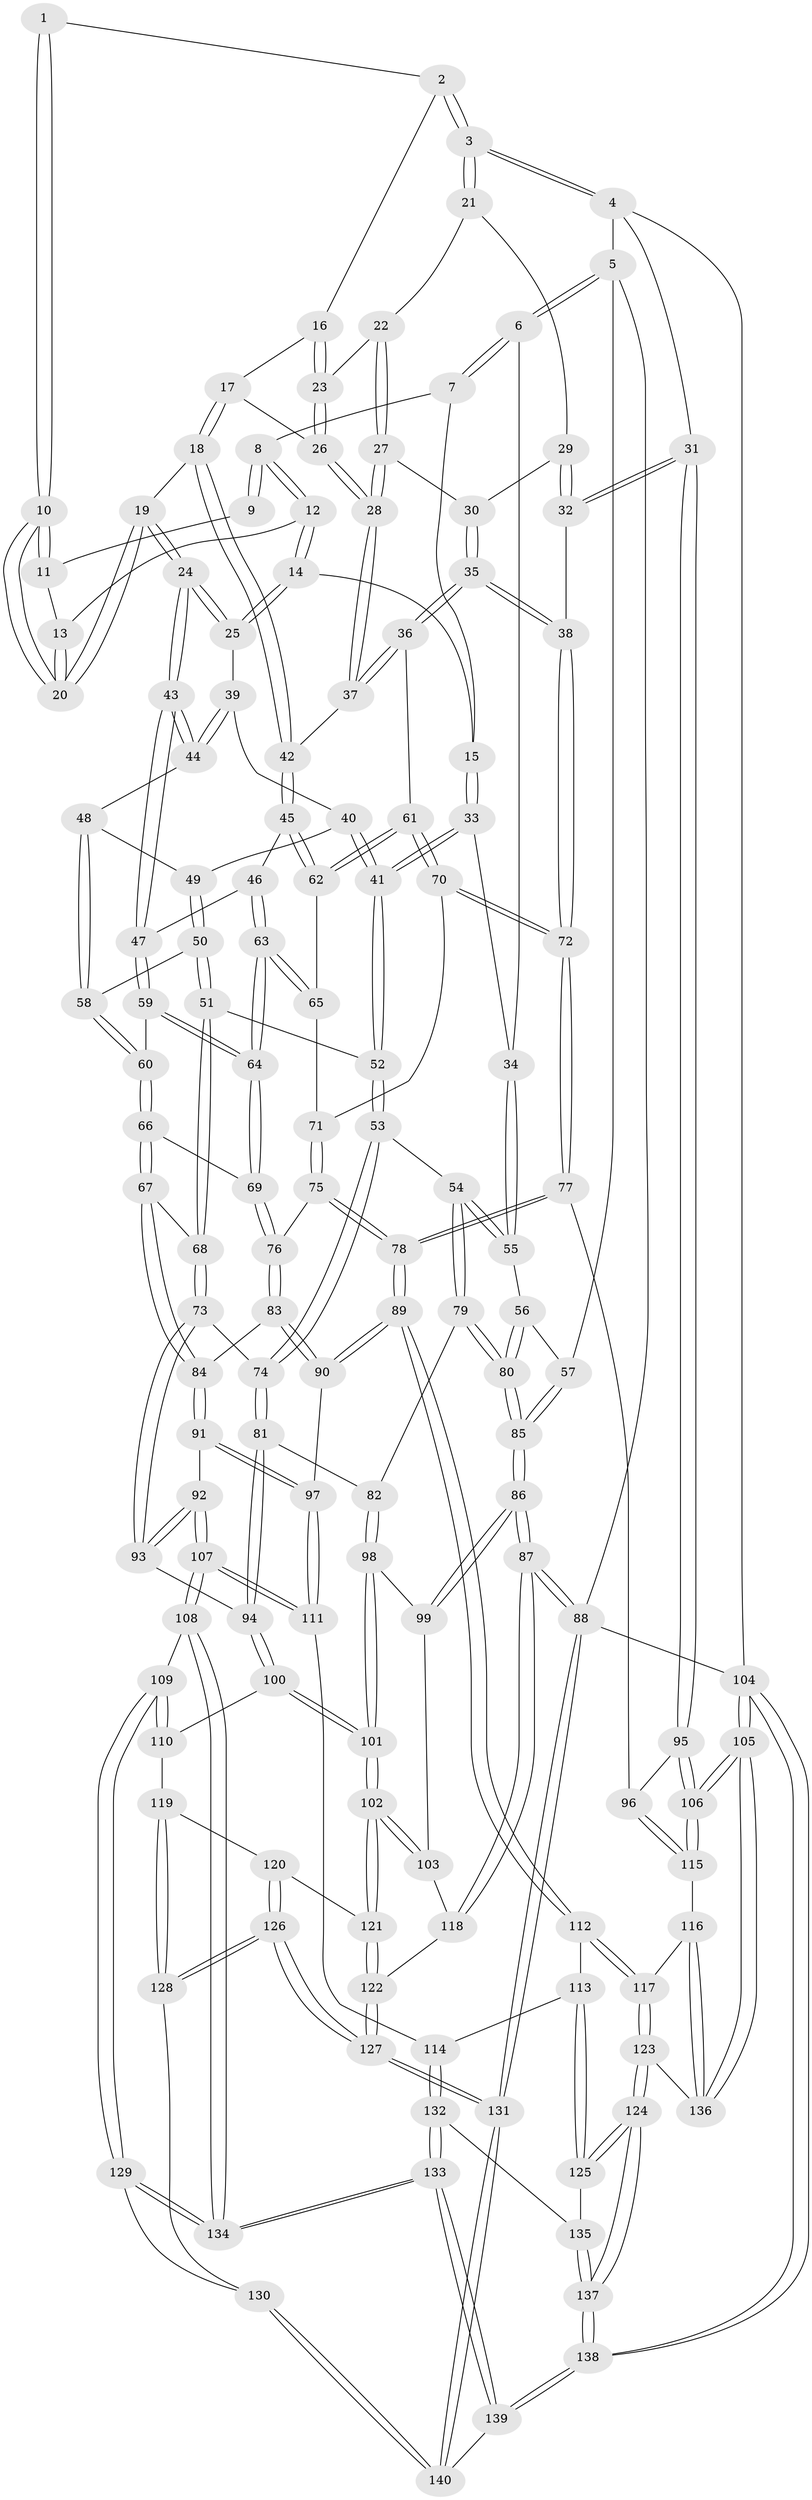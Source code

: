 // Generated by graph-tools (version 1.1) at 2025/16/03/09/25 04:16:49]
// undirected, 140 vertices, 347 edges
graph export_dot {
graph [start="1"]
  node [color=gray90,style=filled];
  1 [pos="+0.6881972841385361+0"];
  2 [pos="+0.8558922427997603+0"];
  3 [pos="+1+0"];
  4 [pos="+1+0"];
  5 [pos="+0+0"];
  6 [pos="+0+0"];
  7 [pos="+0.3363078735853256+0"];
  8 [pos="+0.36179315448862015+0"];
  9 [pos="+0.5590940784048622+0"];
  10 [pos="+0.6222611373868744+0.05721629406273921"];
  11 [pos="+0.5518162510837087+0.022843008248449773"];
  12 [pos="+0.4730007209647212+0.06249690590497127"];
  13 [pos="+0.5150638876968076+0.05894379582411827"];
  14 [pos="+0.45318236714613885+0.11557098863284652"];
  15 [pos="+0.37337715258487947+0.11704575895109634"];
  16 [pos="+0.7739706084758896+0.019295083859934854"];
  17 [pos="+0.7555624439506817+0.054086687402771075"];
  18 [pos="+0.6654033197773839+0.1513306155908845"];
  19 [pos="+0.6421066283396721+0.14813865967754516"];
  20 [pos="+0.6339386392549416+0.1311169311425421"];
  21 [pos="+0.9903222962353941+0.009814565761786149"];
  22 [pos="+0.8885571838189879+0.10106470995256668"];
  23 [pos="+0.8558685210582563+0.11945237762882771"];
  24 [pos="+0.5796034119077409+0.1919729957694005"];
  25 [pos="+0.4557109680070362+0.1199741200006828"];
  26 [pos="+0.8314392213386896+0.16709118272660023"];
  27 [pos="+0.9025320851594139+0.16132693336004492"];
  28 [pos="+0.8260022568445737+0.20848221123386187"];
  29 [pos="+0.9650985962758207+0.10100724301289571"];
  30 [pos="+0.9372791732873151+0.15773756607944495"];
  31 [pos="+1+0.41539008408261857"];
  32 [pos="+1+0.3759330216916182"];
  33 [pos="+0.2902257434369642+0.16927259299947994"];
  34 [pos="+0.19866516477052482+0.1402175973381982"];
  35 [pos="+0.9713352145894821+0.3489465739420077"];
  36 [pos="+0.8762940589166184+0.3201404628944808"];
  37 [pos="+0.8185671988336145+0.22752323247651535"];
  38 [pos="+1+0.3731717444488884"];
  39 [pos="+0.4381708420749849+0.20137065548737493"];
  40 [pos="+0.4132317213054791+0.2248775223221698"];
  41 [pos="+0.33317701168903846+0.227365412698096"];
  42 [pos="+0.7113144244611118+0.1968367713548219"];
  43 [pos="+0.5600353452103594+0.2354353486649877"];
  44 [pos="+0.5403582503603542+0.24457671750922724"];
  45 [pos="+0.6855212429953563+0.2997518138658091"];
  46 [pos="+0.6513536100290436+0.31060582690897853"];
  47 [pos="+0.5672857761510811+0.24884908766143468"];
  48 [pos="+0.5292416578672857+0.2546381387170833"];
  49 [pos="+0.4242264811837247+0.24084364639578326"];
  50 [pos="+0.45374256618095593+0.31983617158903543"];
  51 [pos="+0.3656670746749044+0.3647543051333505"];
  52 [pos="+0.33922775950518697+0.3487634138121348"];
  53 [pos="+0.2125517891940324+0.3798211928928059"];
  54 [pos="+0.1567787716839987+0.3588822122879803"];
  55 [pos="+0.15623567566396426+0.3580851747633371"];
  56 [pos="+0.10007590674449614+0.345648616544573"];
  57 [pos="+0+0.17509792784152936"];
  58 [pos="+0.47407246731371955+0.31894734699456484"];
  59 [pos="+0.5798199200503478+0.3736500272312288"];
  60 [pos="+0.4795245101172093+0.32587292264050344"];
  61 [pos="+0.7926849756798577+0.36701977083217363"];
  62 [pos="+0.7303145308984025+0.3493116499346567"];
  63 [pos="+0.6056173951916637+0.40226845637868247"];
  64 [pos="+0.5993444872315391+0.4056319435086902"];
  65 [pos="+0.6492321166795776+0.3993570382628763"];
  66 [pos="+0.49884612770087317+0.420112595218247"];
  67 [pos="+0.422716832884376+0.46326439964812055"];
  68 [pos="+0.4016929816076183+0.4618662649530241"];
  69 [pos="+0.5903925114107479+0.42548302349259726"];
  70 [pos="+0.7785103392140909+0.40017713204488387"];
  71 [pos="+0.7082598272589474+0.43471601803921645"];
  72 [pos="+0.7825817840756648+0.5660838439866104"];
  73 [pos="+0.3934389991097385+0.47387276728548877"];
  74 [pos="+0.2520655884924034+0.48498285644382877"];
  75 [pos="+0.6967465884662822+0.4891209310738603"];
  76 [pos="+0.5916852713125618+0.43537146208165783"];
  77 [pos="+0.7613570202381297+0.6076388497626879"];
  78 [pos="+0.7583655829921179+0.6102164518012079"];
  79 [pos="+0.09124634463141153+0.517404284642893"];
  80 [pos="+0+0.5347308944333448"];
  81 [pos="+0.23406862188730243+0.5622330733311466"];
  82 [pos="+0.16291478799881776+0.5895438544358625"];
  83 [pos="+0.5672955859230713+0.5468364072277762"];
  84 [pos="+0.5376234689500982+0.5483093192912802"];
  85 [pos="+0+0.5585794967291139"];
  86 [pos="+0+0.578222381738681"];
  87 [pos="+0+0.7450067893744493"];
  88 [pos="+0+1"];
  89 [pos="+0.7425850339020323+0.6351792744285707"];
  90 [pos="+0.6118254856991958+0.5912243260542464"];
  91 [pos="+0.46025824775781754+0.609179109376305"];
  92 [pos="+0.36504143316843735+0.6213327122621274"];
  93 [pos="+0.3634561397758+0.6205665396648032"];
  94 [pos="+0.3597694184968533+0.6214306880787975"];
  95 [pos="+1+0.44794306992736405"];
  96 [pos="+0.9741992214569651+0.5987086629559445"];
  97 [pos="+0.526624560937371+0.6908013365256058"];
  98 [pos="+0.1590791704820587+0.6086471692090262"];
  99 [pos="+0.06149431939466888+0.6643291962197327"];
  100 [pos="+0.31288460689894404+0.6822255781822358"];
  101 [pos="+0.19466969487303928+0.7293279741775889"];
  102 [pos="+0.19170038571990586+0.7382923673278101"];
  103 [pos="+0.07304234030223608+0.7183814420874234"];
  104 [pos="+1+1"];
  105 [pos="+1+1"];
  106 [pos="+1+0.8560221234477046"];
  107 [pos="+0.4703932816732324+0.7951186298653916"];
  108 [pos="+0.468660360470139+0.7974283259257532"];
  109 [pos="+0.36465391138762415+0.809292224002842"];
  110 [pos="+0.3298414779090096+0.7702878406323157"];
  111 [pos="+0.5140973779155014+0.7770746533834862"];
  112 [pos="+0.7478289785876074+0.6922443125624759"];
  113 [pos="+0.7375490986991917+0.7028480710377979"];
  114 [pos="+0.6268666482790989+0.7946340506741502"];
  115 [pos="+0.9194555854321135+0.7770134424298337"];
  116 [pos="+0.8840917683859302+0.78577387845164"];
  117 [pos="+0.8694301351161706+0.7857743709283799"];
  118 [pos="+0.036585834506815594+0.7672070011721314"];
  119 [pos="+0.21081537357838392+0.7827332678713126"];
  120 [pos="+0.2014816659894437+0.7736142262747564"];
  121 [pos="+0.1922364588947704+0.76172299909016"];
  122 [pos="+0.09309560144649834+0.8255904233686867"];
  123 [pos="+0.8054747958068328+0.9458609112355857"];
  124 [pos="+0.7946929589171241+0.9583889083447483"];
  125 [pos="+0.7409222748882004+0.9033626136483076"];
  126 [pos="+0.11808308383018401+0.989822385458741"];
  127 [pos="+0.04915837308788078+1"];
  128 [pos="+0.2631840086655009+0.8759324113395327"];
  129 [pos="+0.30360061154516077+0.8716845130213359"];
  130 [pos="+0.284549577215612+0.8805352259806905"];
  131 [pos="+0+1"];
  132 [pos="+0.6360941280470607+0.8455241598614206"];
  133 [pos="+0.49436514897414024+1"];
  134 [pos="+0.4660071678472146+0.9563709789403131"];
  135 [pos="+0.6419420898326943+0.8515044120165253"];
  136 [pos="+0.9535960939299662+0.9465375773385992"];
  137 [pos="+0.7387199714626013+1"];
  138 [pos="+0.7256430383585765+1"];
  139 [pos="+0.4926796823045537+1"];
  140 [pos="+0.39347146837154273+1"];
  1 -- 2;
  1 -- 10;
  1 -- 10;
  2 -- 3;
  2 -- 3;
  2 -- 16;
  3 -- 4;
  3 -- 4;
  3 -- 21;
  3 -- 21;
  4 -- 5;
  4 -- 31;
  4 -- 104;
  5 -- 6;
  5 -- 6;
  5 -- 57;
  5 -- 88;
  6 -- 7;
  6 -- 7;
  6 -- 34;
  7 -- 8;
  7 -- 15;
  8 -- 9;
  8 -- 9;
  8 -- 12;
  8 -- 12;
  9 -- 11;
  10 -- 11;
  10 -- 11;
  10 -- 20;
  10 -- 20;
  11 -- 13;
  12 -- 13;
  12 -- 14;
  12 -- 14;
  13 -- 20;
  13 -- 20;
  14 -- 15;
  14 -- 25;
  14 -- 25;
  15 -- 33;
  15 -- 33;
  16 -- 17;
  16 -- 23;
  16 -- 23;
  17 -- 18;
  17 -- 18;
  17 -- 26;
  18 -- 19;
  18 -- 42;
  18 -- 42;
  19 -- 20;
  19 -- 20;
  19 -- 24;
  19 -- 24;
  21 -- 22;
  21 -- 29;
  22 -- 23;
  22 -- 27;
  22 -- 27;
  23 -- 26;
  23 -- 26;
  24 -- 25;
  24 -- 25;
  24 -- 43;
  24 -- 43;
  25 -- 39;
  26 -- 28;
  26 -- 28;
  27 -- 28;
  27 -- 28;
  27 -- 30;
  28 -- 37;
  28 -- 37;
  29 -- 30;
  29 -- 32;
  29 -- 32;
  30 -- 35;
  30 -- 35;
  31 -- 32;
  31 -- 32;
  31 -- 95;
  31 -- 95;
  32 -- 38;
  33 -- 34;
  33 -- 41;
  33 -- 41;
  34 -- 55;
  34 -- 55;
  35 -- 36;
  35 -- 36;
  35 -- 38;
  35 -- 38;
  36 -- 37;
  36 -- 37;
  36 -- 61;
  37 -- 42;
  38 -- 72;
  38 -- 72;
  39 -- 40;
  39 -- 44;
  39 -- 44;
  40 -- 41;
  40 -- 41;
  40 -- 49;
  41 -- 52;
  41 -- 52;
  42 -- 45;
  42 -- 45;
  43 -- 44;
  43 -- 44;
  43 -- 47;
  43 -- 47;
  44 -- 48;
  45 -- 46;
  45 -- 62;
  45 -- 62;
  46 -- 47;
  46 -- 63;
  46 -- 63;
  47 -- 59;
  47 -- 59;
  48 -- 49;
  48 -- 58;
  48 -- 58;
  49 -- 50;
  49 -- 50;
  50 -- 51;
  50 -- 51;
  50 -- 58;
  51 -- 52;
  51 -- 68;
  51 -- 68;
  52 -- 53;
  52 -- 53;
  53 -- 54;
  53 -- 74;
  53 -- 74;
  54 -- 55;
  54 -- 55;
  54 -- 79;
  54 -- 79;
  55 -- 56;
  56 -- 57;
  56 -- 80;
  56 -- 80;
  57 -- 85;
  57 -- 85;
  58 -- 60;
  58 -- 60;
  59 -- 60;
  59 -- 64;
  59 -- 64;
  60 -- 66;
  60 -- 66;
  61 -- 62;
  61 -- 62;
  61 -- 70;
  61 -- 70;
  62 -- 65;
  63 -- 64;
  63 -- 64;
  63 -- 65;
  63 -- 65;
  64 -- 69;
  64 -- 69;
  65 -- 71;
  66 -- 67;
  66 -- 67;
  66 -- 69;
  67 -- 68;
  67 -- 84;
  67 -- 84;
  68 -- 73;
  68 -- 73;
  69 -- 76;
  69 -- 76;
  70 -- 71;
  70 -- 72;
  70 -- 72;
  71 -- 75;
  71 -- 75;
  72 -- 77;
  72 -- 77;
  73 -- 74;
  73 -- 93;
  73 -- 93;
  74 -- 81;
  74 -- 81;
  75 -- 76;
  75 -- 78;
  75 -- 78;
  76 -- 83;
  76 -- 83;
  77 -- 78;
  77 -- 78;
  77 -- 96;
  78 -- 89;
  78 -- 89;
  79 -- 80;
  79 -- 80;
  79 -- 82;
  80 -- 85;
  80 -- 85;
  81 -- 82;
  81 -- 94;
  81 -- 94;
  82 -- 98;
  82 -- 98;
  83 -- 84;
  83 -- 90;
  83 -- 90;
  84 -- 91;
  84 -- 91;
  85 -- 86;
  85 -- 86;
  86 -- 87;
  86 -- 87;
  86 -- 99;
  86 -- 99;
  87 -- 88;
  87 -- 88;
  87 -- 118;
  87 -- 118;
  88 -- 131;
  88 -- 131;
  88 -- 104;
  89 -- 90;
  89 -- 90;
  89 -- 112;
  89 -- 112;
  90 -- 97;
  91 -- 92;
  91 -- 97;
  91 -- 97;
  92 -- 93;
  92 -- 93;
  92 -- 107;
  92 -- 107;
  93 -- 94;
  94 -- 100;
  94 -- 100;
  95 -- 96;
  95 -- 106;
  95 -- 106;
  96 -- 115;
  96 -- 115;
  97 -- 111;
  97 -- 111;
  98 -- 99;
  98 -- 101;
  98 -- 101;
  99 -- 103;
  100 -- 101;
  100 -- 101;
  100 -- 110;
  101 -- 102;
  101 -- 102;
  102 -- 103;
  102 -- 103;
  102 -- 121;
  102 -- 121;
  103 -- 118;
  104 -- 105;
  104 -- 105;
  104 -- 138;
  104 -- 138;
  105 -- 106;
  105 -- 106;
  105 -- 136;
  105 -- 136;
  106 -- 115;
  106 -- 115;
  107 -- 108;
  107 -- 108;
  107 -- 111;
  107 -- 111;
  108 -- 109;
  108 -- 134;
  108 -- 134;
  109 -- 110;
  109 -- 110;
  109 -- 129;
  109 -- 129;
  110 -- 119;
  111 -- 114;
  112 -- 113;
  112 -- 117;
  112 -- 117;
  113 -- 114;
  113 -- 125;
  113 -- 125;
  114 -- 132;
  114 -- 132;
  115 -- 116;
  116 -- 117;
  116 -- 136;
  116 -- 136;
  117 -- 123;
  117 -- 123;
  118 -- 122;
  119 -- 120;
  119 -- 128;
  119 -- 128;
  120 -- 121;
  120 -- 126;
  120 -- 126;
  121 -- 122;
  121 -- 122;
  122 -- 127;
  122 -- 127;
  123 -- 124;
  123 -- 124;
  123 -- 136;
  124 -- 125;
  124 -- 125;
  124 -- 137;
  124 -- 137;
  125 -- 135;
  126 -- 127;
  126 -- 127;
  126 -- 128;
  126 -- 128;
  127 -- 131;
  127 -- 131;
  128 -- 130;
  129 -- 130;
  129 -- 134;
  129 -- 134;
  130 -- 140;
  130 -- 140;
  131 -- 140;
  131 -- 140;
  132 -- 133;
  132 -- 133;
  132 -- 135;
  133 -- 134;
  133 -- 134;
  133 -- 139;
  133 -- 139;
  135 -- 137;
  135 -- 137;
  137 -- 138;
  137 -- 138;
  138 -- 139;
  138 -- 139;
  139 -- 140;
}
